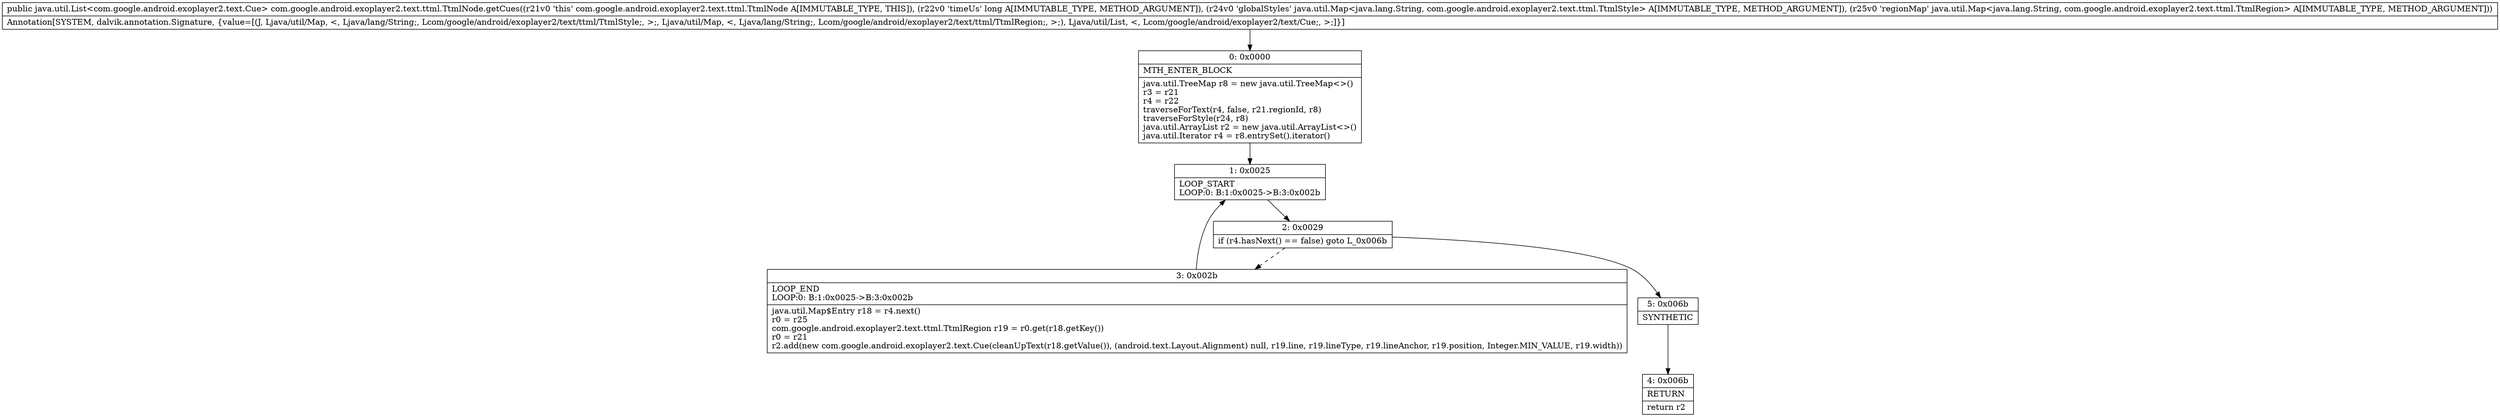 digraph "CFG forcom.google.android.exoplayer2.text.ttml.TtmlNode.getCues(JLjava\/util\/Map;Ljava\/util\/Map;)Ljava\/util\/List;" {
Node_0 [shape=record,label="{0\:\ 0x0000|MTH_ENTER_BLOCK\l|java.util.TreeMap r8 = new java.util.TreeMap\<\>()\lr3 = r21\lr4 = r22\ltraverseForText(r4, false, r21.regionId, r8)\ltraverseForStyle(r24, r8)\ljava.util.ArrayList r2 = new java.util.ArrayList\<\>()\ljava.util.Iterator r4 = r8.entrySet().iterator()\l}"];
Node_1 [shape=record,label="{1\:\ 0x0025|LOOP_START\lLOOP:0: B:1:0x0025\-\>B:3:0x002b\l}"];
Node_2 [shape=record,label="{2\:\ 0x0029|if (r4.hasNext() == false) goto L_0x006b\l}"];
Node_3 [shape=record,label="{3\:\ 0x002b|LOOP_END\lLOOP:0: B:1:0x0025\-\>B:3:0x002b\l|java.util.Map$Entry r18 = r4.next()\lr0 = r25\lcom.google.android.exoplayer2.text.ttml.TtmlRegion r19 = r0.get(r18.getKey())\lr0 = r21\lr2.add(new com.google.android.exoplayer2.text.Cue(cleanUpText(r18.getValue()), (android.text.Layout.Alignment) null, r19.line, r19.lineType, r19.lineAnchor, r19.position, Integer.MIN_VALUE, r19.width))\l}"];
Node_4 [shape=record,label="{4\:\ 0x006b|RETURN\l|return r2\l}"];
Node_5 [shape=record,label="{5\:\ 0x006b|SYNTHETIC\l}"];
MethodNode[shape=record,label="{public java.util.List\<com.google.android.exoplayer2.text.Cue\> com.google.android.exoplayer2.text.ttml.TtmlNode.getCues((r21v0 'this' com.google.android.exoplayer2.text.ttml.TtmlNode A[IMMUTABLE_TYPE, THIS]), (r22v0 'timeUs' long A[IMMUTABLE_TYPE, METHOD_ARGUMENT]), (r24v0 'globalStyles' java.util.Map\<java.lang.String, com.google.android.exoplayer2.text.ttml.TtmlStyle\> A[IMMUTABLE_TYPE, METHOD_ARGUMENT]), (r25v0 'regionMap' java.util.Map\<java.lang.String, com.google.android.exoplayer2.text.ttml.TtmlRegion\> A[IMMUTABLE_TYPE, METHOD_ARGUMENT]))  | Annotation[SYSTEM, dalvik.annotation.Signature, \{value=[(J, Ljava\/util\/Map, \<, Ljava\/lang\/String;, Lcom\/google\/android\/exoplayer2\/text\/ttml\/TtmlStyle;, \>;, Ljava\/util\/Map, \<, Ljava\/lang\/String;, Lcom\/google\/android\/exoplayer2\/text\/ttml\/TtmlRegion;, \>;), Ljava\/util\/List, \<, Lcom\/google\/android\/exoplayer2\/text\/Cue;, \>;]\}]\l}"];
MethodNode -> Node_0;
Node_0 -> Node_1;
Node_1 -> Node_2;
Node_2 -> Node_3[style=dashed];
Node_2 -> Node_5;
Node_3 -> Node_1;
Node_5 -> Node_4;
}

